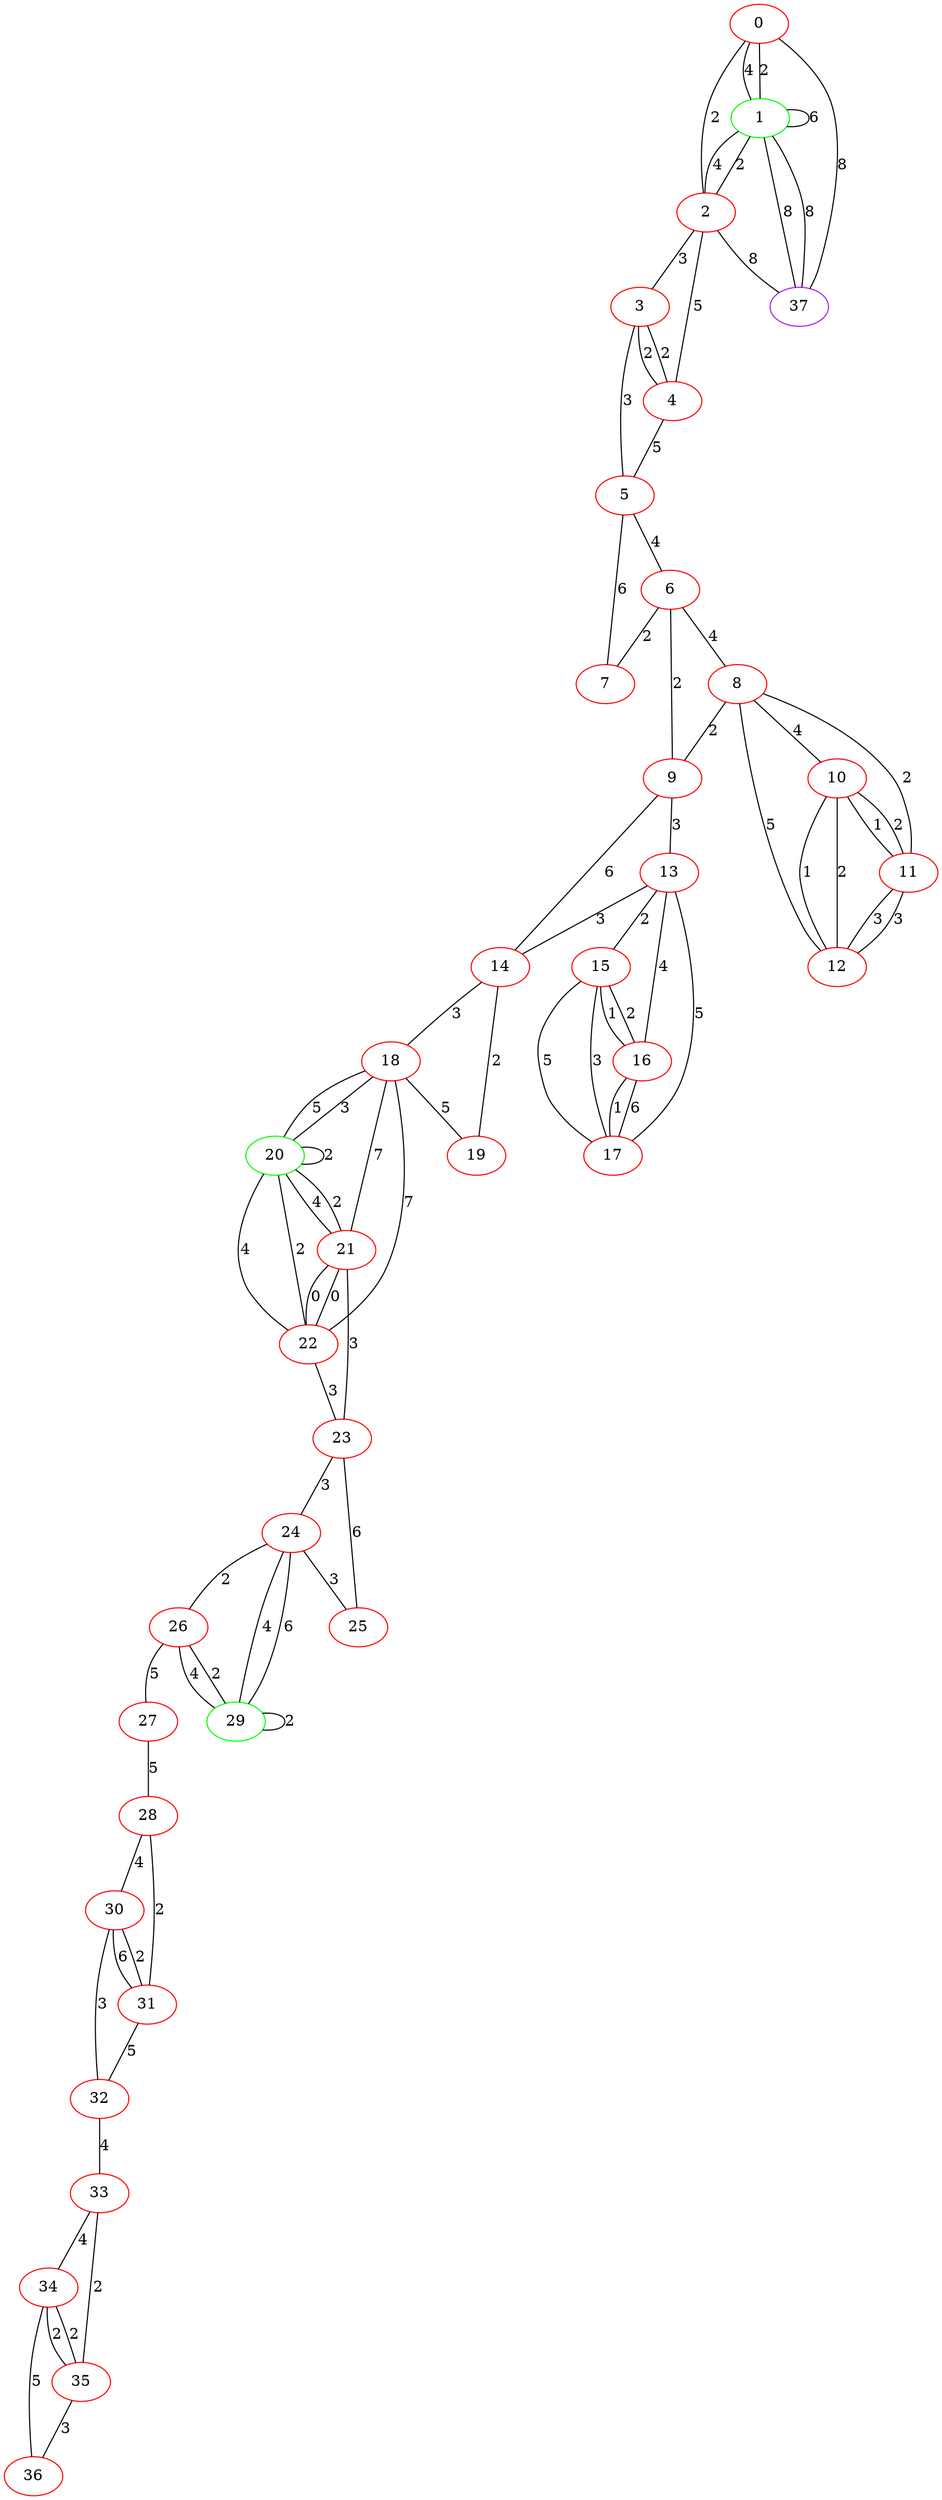 graph "" {
0 [color=red, weight=1];
1 [color=green, weight=2];
2 [color=red, weight=1];
3 [color=red, weight=1];
4 [color=red, weight=1];
5 [color=red, weight=1];
6 [color=red, weight=1];
7 [color=red, weight=1];
8 [color=red, weight=1];
9 [color=red, weight=1];
10 [color=red, weight=1];
11 [color=red, weight=1];
12 [color=red, weight=1];
13 [color=red, weight=1];
14 [color=red, weight=1];
15 [color=red, weight=1];
16 [color=red, weight=1];
17 [color=red, weight=1];
18 [color=red, weight=1];
19 [color=red, weight=1];
20 [color=green, weight=2];
21 [color=red, weight=1];
22 [color=red, weight=1];
23 [color=red, weight=1];
24 [color=red, weight=1];
25 [color=red, weight=1];
26 [color=red, weight=1];
27 [color=red, weight=1];
28 [color=red, weight=1];
29 [color=green, weight=2];
30 [color=red, weight=1];
31 [color=red, weight=1];
32 [color=red, weight=1];
33 [color=red, weight=1];
34 [color=red, weight=1];
35 [color=red, weight=1];
36 [color=red, weight=1];
37 [color=purple, weight=4];
0 -- 1  [key=0, label=2];
0 -- 1  [key=1, label=4];
0 -- 2  [key=0, label=2];
0 -- 37  [key=0, label=8];
1 -- 1  [key=0, label=6];
1 -- 2  [key=0, label=4];
1 -- 2  [key=1, label=2];
1 -- 37  [key=0, label=8];
1 -- 37  [key=1, label=8];
2 -- 3  [key=0, label=3];
2 -- 4  [key=0, label=5];
2 -- 37  [key=0, label=8];
3 -- 4  [key=0, label=2];
3 -- 4  [key=1, label=2];
3 -- 5  [key=0, label=3];
4 -- 5  [key=0, label=5];
5 -- 6  [key=0, label=4];
5 -- 7  [key=0, label=6];
6 -- 8  [key=0, label=4];
6 -- 9  [key=0, label=2];
6 -- 7  [key=0, label=2];
8 -- 9  [key=0, label=2];
8 -- 10  [key=0, label=4];
8 -- 11  [key=0, label=2];
8 -- 12  [key=0, label=5];
9 -- 13  [key=0, label=3];
9 -- 14  [key=0, label=6];
10 -- 11  [key=0, label=2];
10 -- 11  [key=1, label=1];
10 -- 12  [key=0, label=1];
10 -- 12  [key=1, label=2];
11 -- 12  [key=0, label=3];
11 -- 12  [key=1, label=3];
13 -- 16  [key=0, label=4];
13 -- 17  [key=0, label=5];
13 -- 14  [key=0, label=3];
13 -- 15  [key=0, label=2];
14 -- 18  [key=0, label=3];
14 -- 19  [key=0, label=2];
15 -- 16  [key=0, label=1];
15 -- 16  [key=1, label=2];
15 -- 17  [key=0, label=5];
15 -- 17  [key=1, label=3];
16 -- 17  [key=0, label=6];
16 -- 17  [key=1, label=1];
18 -- 19  [key=0, label=5];
18 -- 20  [key=0, label=3];
18 -- 20  [key=1, label=5];
18 -- 21  [key=0, label=7];
18 -- 22  [key=0, label=7];
20 -- 20  [key=0, label=2];
20 -- 21  [key=0, label=4];
20 -- 21  [key=1, label=2];
20 -- 22  [key=0, label=4];
20 -- 22  [key=1, label=2];
21 -- 22  [key=0, label=0];
21 -- 22  [key=1, label=0];
21 -- 23  [key=0, label=3];
22 -- 23  [key=0, label=3];
23 -- 24  [key=0, label=3];
23 -- 25  [key=0, label=6];
24 -- 25  [key=0, label=3];
24 -- 26  [key=0, label=2];
24 -- 29  [key=0, label=4];
24 -- 29  [key=1, label=6];
26 -- 27  [key=0, label=5];
26 -- 29  [key=0, label=2];
26 -- 29  [key=1, label=4];
27 -- 28  [key=0, label=5];
28 -- 30  [key=0, label=4];
28 -- 31  [key=0, label=2];
29 -- 29  [key=0, label=2];
30 -- 32  [key=0, label=3];
30 -- 31  [key=0, label=2];
30 -- 31  [key=1, label=6];
31 -- 32  [key=0, label=5];
32 -- 33  [key=0, label=4];
33 -- 34  [key=0, label=4];
33 -- 35  [key=0, label=2];
34 -- 35  [key=0, label=2];
34 -- 35  [key=1, label=2];
34 -- 36  [key=0, label=5];
35 -- 36  [key=0, label=3];
}
